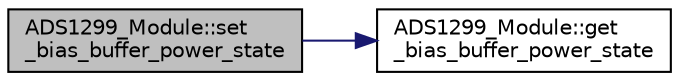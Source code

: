 digraph "ADS1299_Module::set_bias_buffer_power_state"
{
 // LATEX_PDF_SIZE
  edge [fontname="Helvetica",fontsize="10",labelfontname="Helvetica",labelfontsize="10"];
  node [fontname="Helvetica",fontsize="10",shape=record];
  rankdir="LR";
  Node1 [label="ADS1299_Module::set\l_bias_buffer_power_state",height=0.2,width=0.4,color="black", fillcolor="grey75", style="filled", fontcolor="black",tooltip="Sets the current BIAS buffer state."];
  Node1 -> Node2 [color="midnightblue",fontsize="10",style="solid",fontname="Helvetica"];
  Node2 [label="ADS1299_Module::get\l_bias_buffer_power_state",height=0.2,width=0.4,color="black", fillcolor="white", style="filled",URL="$class_a_d_s1299___module.html#af1f65431a8c8f462e482c6856bb013e5",tooltip="Gets the current BIAS buffer state."];
}
